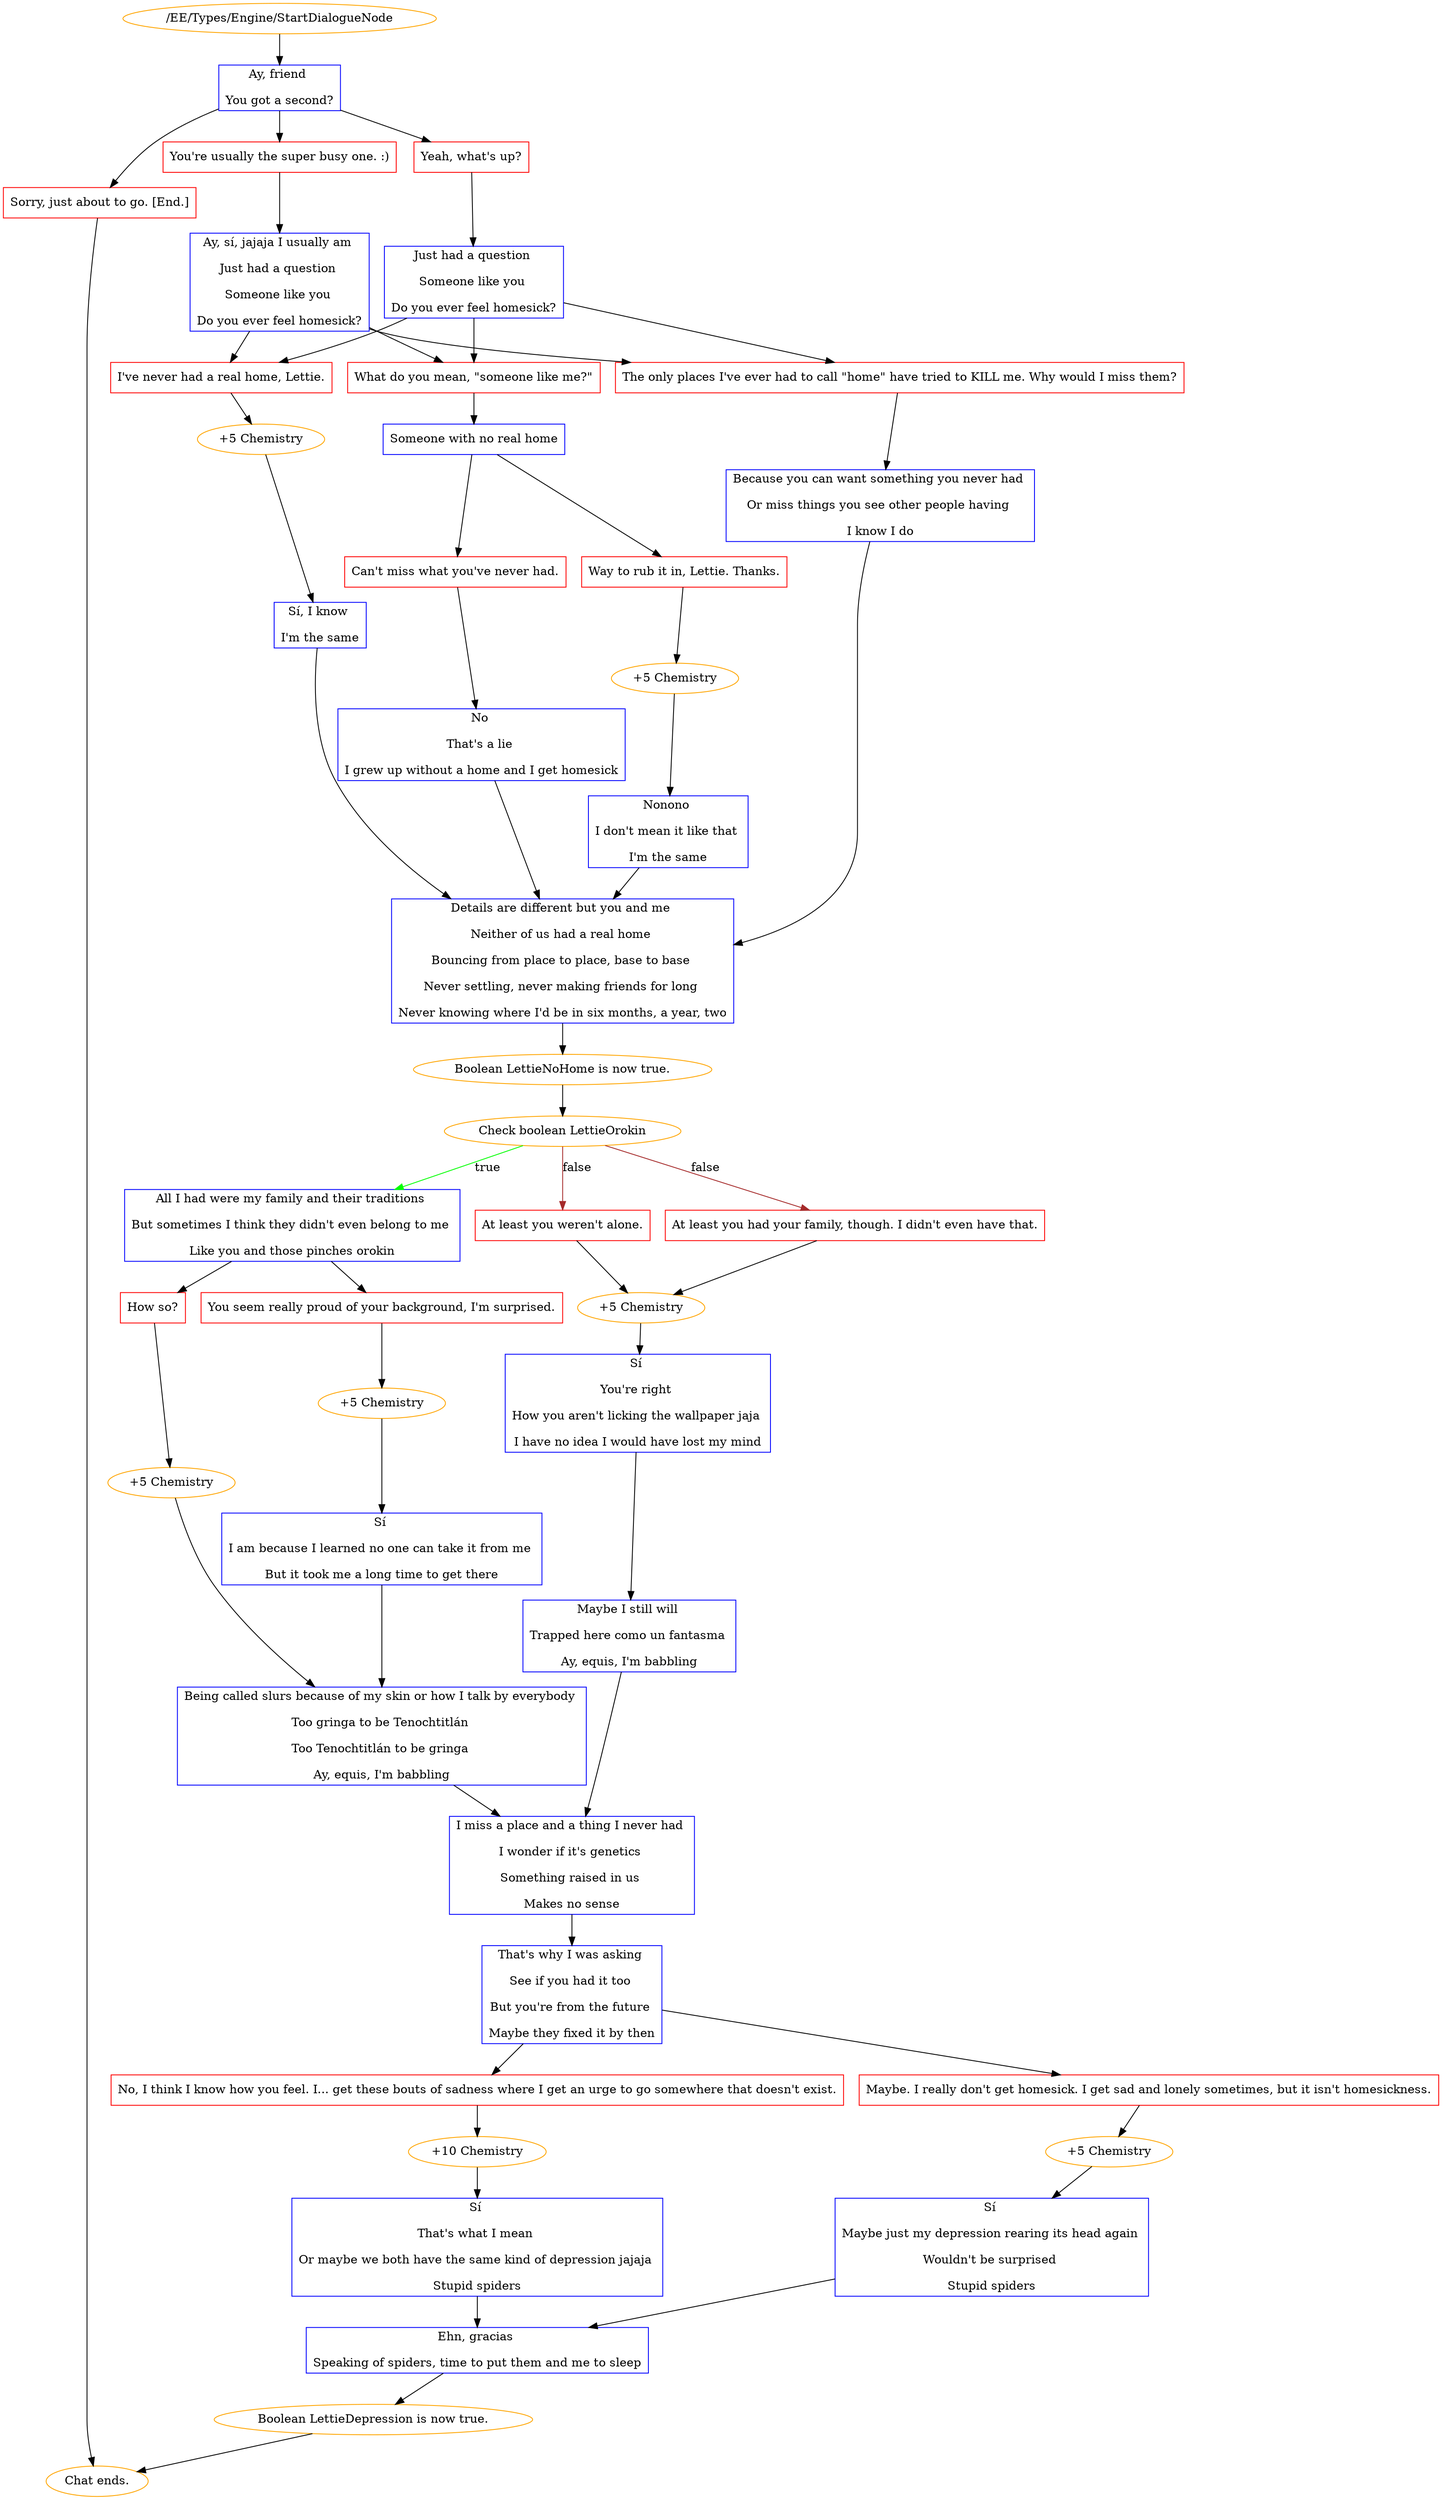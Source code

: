digraph {
	1237 [label="/EE/Types/Engine/StartDialogueNode",color=orange];
		1237 -> 1238;
	1238 [label="Ay, friend 
You got a second?",shape=box,color=blue];
		1238 -> 1239;
		1238 -> 1240;
		1238 -> 1241;
	1239 [label="You're usually the super busy one. :)",shape=box,color=red];
		1239 -> 1243;
	1240 [label="Yeah, what's up?",shape=box,color=red];
		1240 -> 1244;
	1241 [label="Sorry, just about to go. [End.]",shape=box,color=red];
		1241 -> "Chat ends.";
	1243 [label="Ay, sí, jajaja I usually am 
Just had a question 
Someone like you 
Do you ever feel homesick?",shape=box,color=blue];
		1243 -> 1245;
		1243 -> 1246;
		1243 -> 1247;
	1244 [label="Just had a question 
Someone like you 
Do you ever feel homesick?",shape=box,color=blue];
		1244 -> 1245;
		1244 -> 1246;
		1244 -> 1247;
	"Chat ends." [color=orange];
	1245 [label="I've never had a real home, Lettie.",shape=box,color=red];
		1245 -> 1252;
	1246 [label="What do you mean, \"someone like me?\"",shape=box,color=red];
		1246 -> 1249;
	1247 [label="The only places I've ever had to call \"home\" have tried to KILL me. Why would I miss them?",shape=box,color=red];
		1247 -> 1250;
	1252 [label="+5 Chemistry",color=orange];
		1252 -> 1248;
	1249 [label="Someone with no real home",shape=box,color=blue];
		1249 -> 1253;
		1249 -> 1254;
	1250 [label="Because you can want something you never had 
Or miss things you see other people having 
I know I do",shape=box,color=blue];
		1250 -> 1258;
	1248 [label="Sí, I know 
I'm the same",shape=box,color=blue];
		1248 -> 1258;
	1253 [label="Way to rub it in, Lettie. Thanks.",shape=box,color=red];
		1253 -> 1255;
	1254 [label="Can't miss what you've never had.",shape=box,color=red];
		1254 -> 1256;
	1258 [label="Details are different but you and me 
Neither of us had a real home 
Bouncing from place to place, base to base 
Never settling, never making friends for long 
Never knowing where I'd be in six months, a year, two",shape=box,color=blue];
		1258 -> 1259;
	1255 [label="+5 Chemistry",color=orange];
		1255 -> 1257;
	1256 [label="No 
That's a lie 
I grew up without a home and I get homesick",shape=box,color=blue];
		1256 -> 1258;
	1259 [label="Boolean LettieNoHome is now true.",color=orange];
		1259 -> 1260;
	1257 [label="Nonono 
I don't mean it like that 
I'm the same",shape=box,color=blue];
		1257 -> 1258;
	1260 [label="Check boolean LettieOrokin",color=orange];
		1260 -> 1261 [label=true,color=green];
		1260 -> 1262 [label=false,color=brown];
		1260 -> 1263 [label=false,color=brown];
	1261 [label="All I had were my family and their traditions 
But sometimes I think they didn't even belong to me 
Like you and those pinches orokin",shape=box,color=blue];
		1261 -> 1266;
		1261 -> 1267;
	1262 [label="At least you had your family, though. I didn't even have that.",shape=box,color=red];
		1262 -> 1270;
	1263 [label="At least you weren't alone.",shape=box,color=red];
		1263 -> 1270;
	1266 [label="How so?",shape=box,color=red];
		1266 -> 1271;
	1267 [label="You seem really proud of your background, I'm surprised.",shape=box,color=red];
		1267 -> 2467;
	1270 [label="+5 Chemistry",color=orange];
		1270 -> 1264;
	1271 [label="+5 Chemistry",color=orange];
		1271 -> 1269;
	2467 [label="+5 Chemistry",color=orange];
		2467 -> 1268;
	1264 [label="Sí 
You're right 
How you aren't licking the wallpaper jaja 
I have no idea I would have lost my mind",shape=box,color=blue];
		1264 -> 1265;
	1269 [label="Being called slurs because of my skin or how I talk by everybody 
Too gringa to be Tenochtitlán 
Too Tenochtitlán to be gringa 
Ay, equis, I'm babbling",shape=box,color=blue];
		1269 -> 1272;
	1268 [label="Sí 
I am because I learned no one can take it from me 
But it took me a long time to get there",shape=box,color=blue];
		1268 -> 1269;
	1265 [label="Maybe I still will 
Trapped here como un fantasma 
Ay, equis, I'm babbling",shape=box,color=blue];
		1265 -> 1272;
	1272 [label="I miss a place and a thing I never had 
I wonder if it's genetics 
Something raised in us 
Makes no sense",shape=box,color=blue];
		1272 -> 1273;
	1273 [label="That's why I was asking 
See if you had it too 
But you're from the future 
Maybe they fixed it by then",shape=box,color=blue];
		1273 -> 1274;
		1273 -> 1275;
	1274 [label="No, I think I know how you feel. I... get these bouts of sadness where I get an urge to go somewhere that doesn't exist.",shape=box,color=red];
		1274 -> 1279;
	1275 [label="Maybe. I really don't get homesick. I get sad and lonely sometimes, but it isn't homesickness.",shape=box,color=red];
		1275 -> 1278;
	1279 [label="+10 Chemistry",color=orange];
		1279 -> 1276;
	1278 [label="+5 Chemistry",color=orange];
		1278 -> 1277;
	1276 [label="Sí 
That's what I mean 
Or maybe we both have the same kind of depression jajaja 
Stupid spiders",shape=box,color=blue];
		1276 -> 1280;
	1277 [label="Sí 
Maybe just my depression rearing its head again 
Wouldn't be surprised 
Stupid spiders",shape=box,color=blue];
		1277 -> 1280;
	1280 [label="Ehn, gracias 
Speaking of spiders, time to put them and me to sleep",shape=box,color=blue];
		1280 -> 1281;
	1281 [label="Boolean LettieDepression is now true.",color=orange];
		1281 -> "Chat ends.";
	"Chat ends." [color=orange];
}
